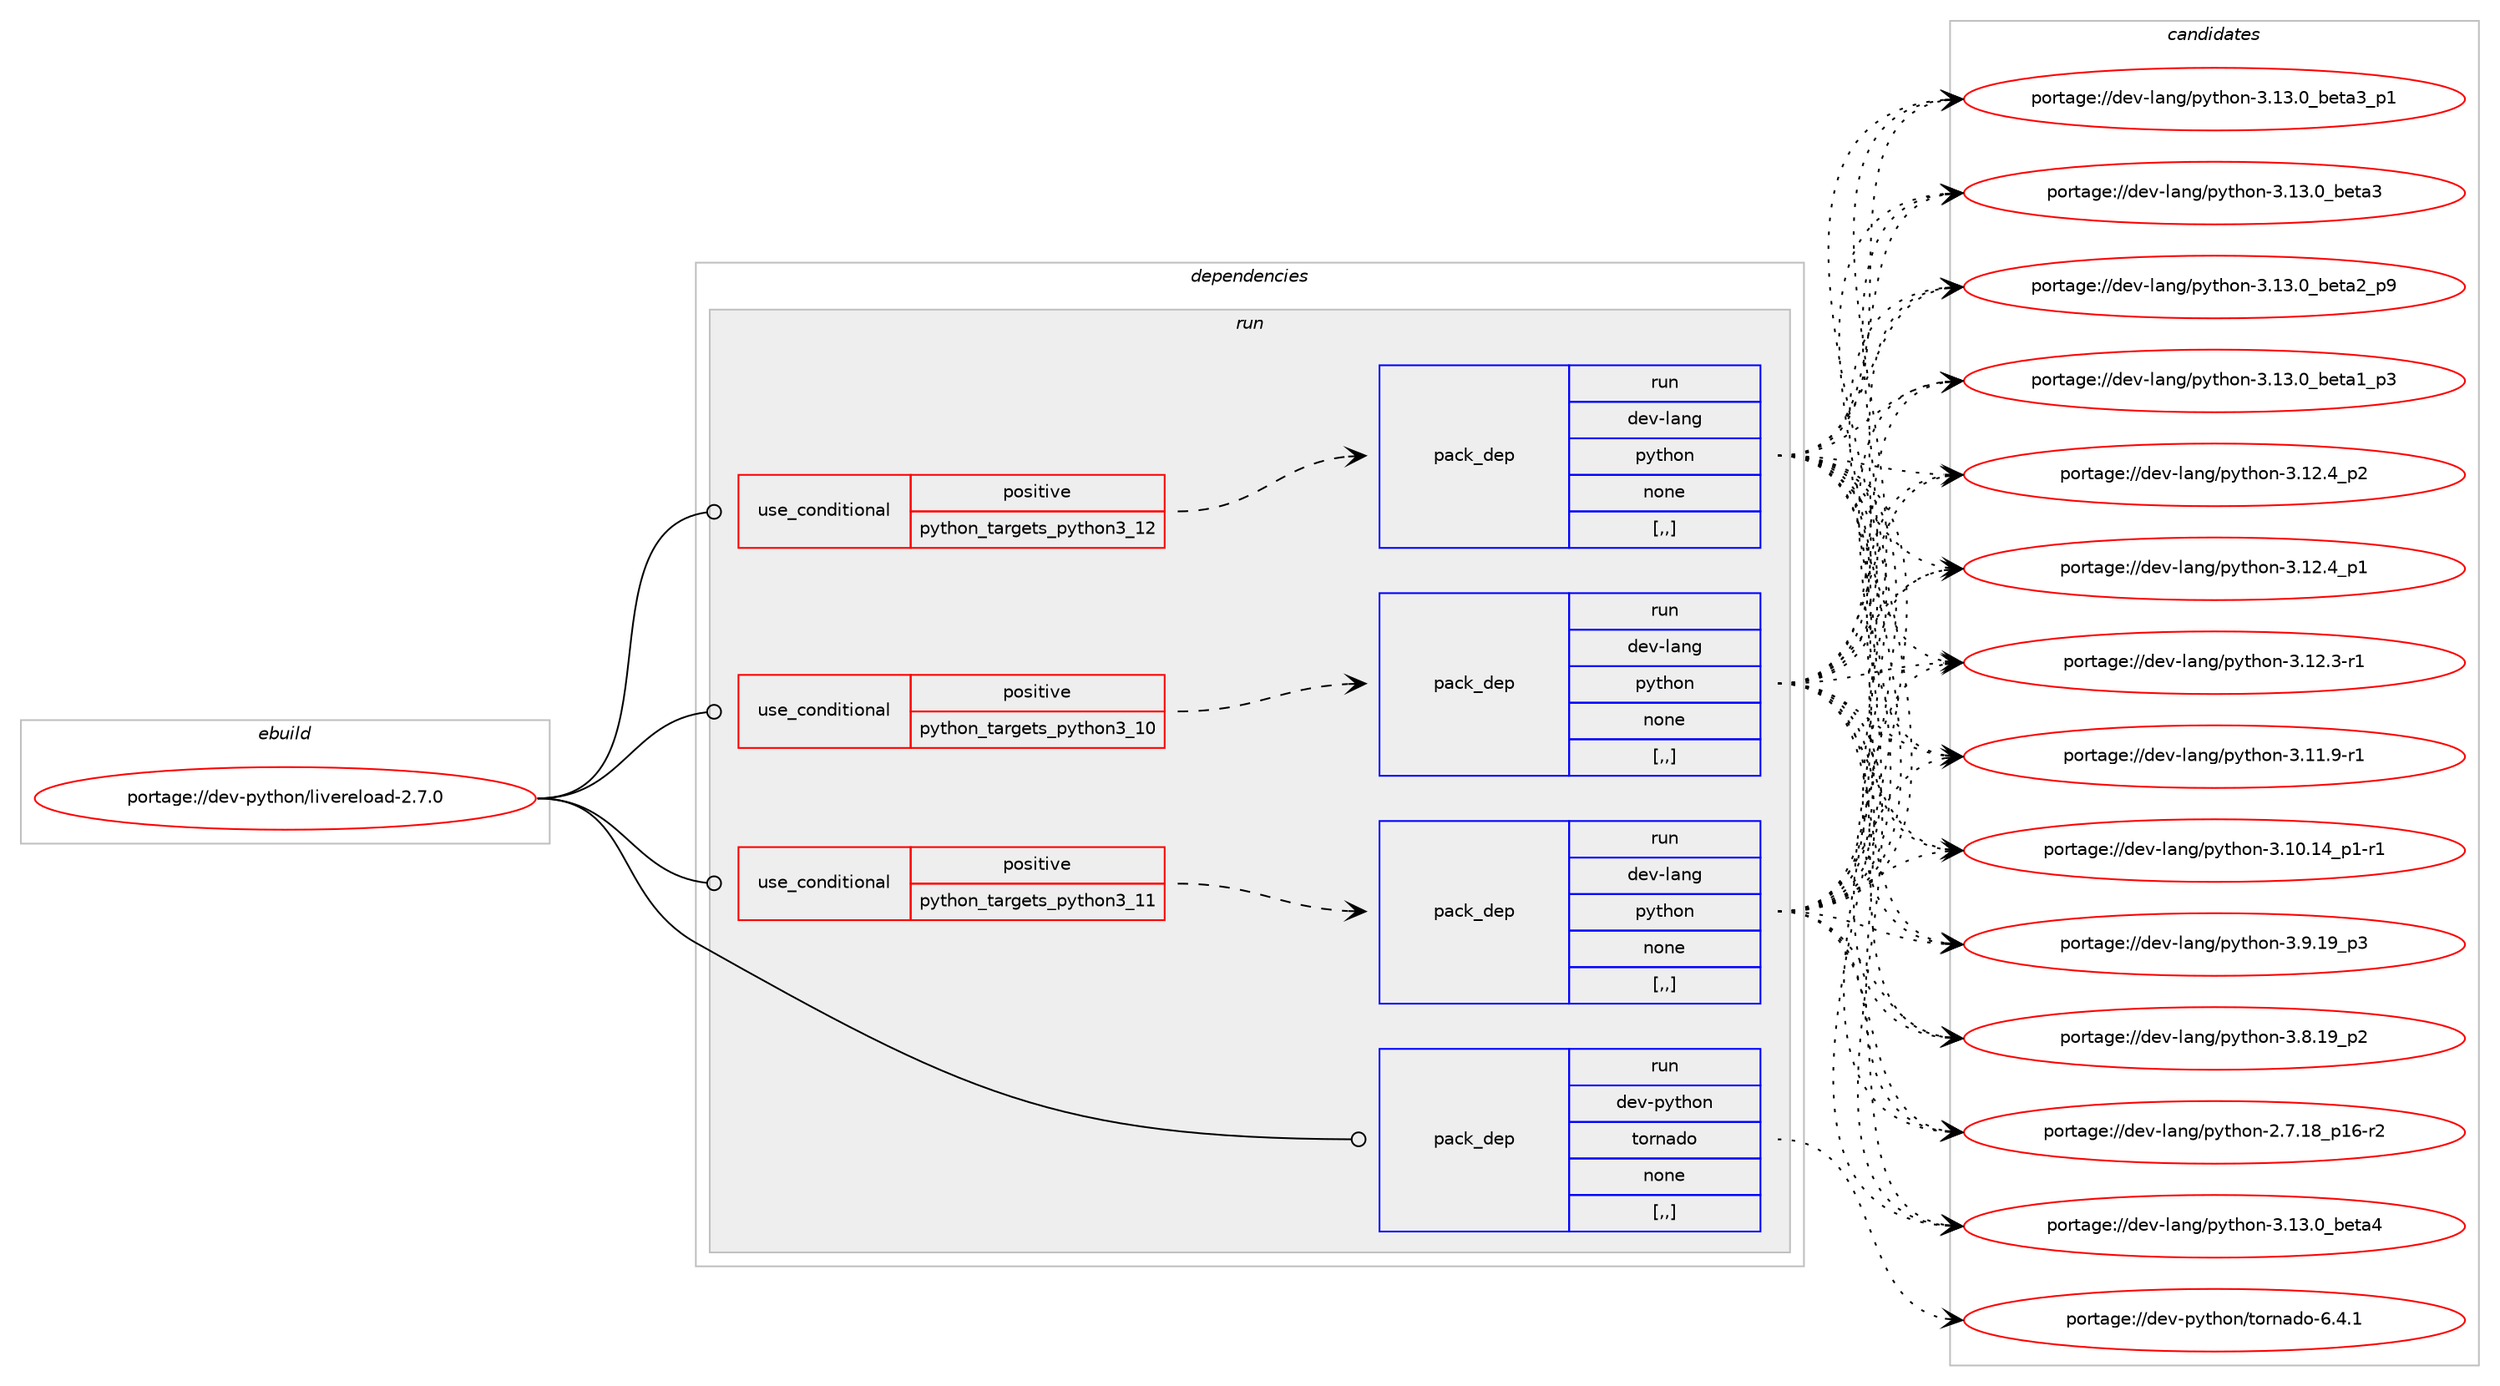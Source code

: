 digraph prolog {

# *************
# Graph options
# *************

newrank=true;
concentrate=true;
compound=true;
graph [rankdir=LR,fontname=Helvetica,fontsize=10,ranksep=1.5];#, ranksep=2.5, nodesep=0.2];
edge  [arrowhead=vee];
node  [fontname=Helvetica,fontsize=10];

# **********
# The ebuild
# **********

subgraph cluster_leftcol {
color=gray;
label=<<i>ebuild</i>>;
id [label="portage://dev-python/livereload-2.7.0", color=red, width=4, href="../dev-python/livereload-2.7.0.svg"];
}

# ****************
# The dependencies
# ****************

subgraph cluster_midcol {
color=gray;
label=<<i>dependencies</i>>;
subgraph cluster_compile {
fillcolor="#eeeeee";
style=filled;
label=<<i>compile</i>>;
}
subgraph cluster_compileandrun {
fillcolor="#eeeeee";
style=filled;
label=<<i>compile and run</i>>;
}
subgraph cluster_run {
fillcolor="#eeeeee";
style=filled;
label=<<i>run</i>>;
subgraph cond34509 {
dependency150573 [label=<<TABLE BORDER="0" CELLBORDER="1" CELLSPACING="0" CELLPADDING="4"><TR><TD ROWSPAN="3" CELLPADDING="10">use_conditional</TD></TR><TR><TD>positive</TD></TR><TR><TD>python_targets_python3_10</TD></TR></TABLE>>, shape=none, color=red];
subgraph pack114815 {
dependency150574 [label=<<TABLE BORDER="0" CELLBORDER="1" CELLSPACING="0" CELLPADDING="4" WIDTH="220"><TR><TD ROWSPAN="6" CELLPADDING="30">pack_dep</TD></TR><TR><TD WIDTH="110">run</TD></TR><TR><TD>dev-lang</TD></TR><TR><TD>python</TD></TR><TR><TD>none</TD></TR><TR><TD>[,,]</TD></TR></TABLE>>, shape=none, color=blue];
}
dependency150573:e -> dependency150574:w [weight=20,style="dashed",arrowhead="vee"];
}
id:e -> dependency150573:w [weight=20,style="solid",arrowhead="odot"];
subgraph cond34510 {
dependency150575 [label=<<TABLE BORDER="0" CELLBORDER="1" CELLSPACING="0" CELLPADDING="4"><TR><TD ROWSPAN="3" CELLPADDING="10">use_conditional</TD></TR><TR><TD>positive</TD></TR><TR><TD>python_targets_python3_11</TD></TR></TABLE>>, shape=none, color=red];
subgraph pack114816 {
dependency150576 [label=<<TABLE BORDER="0" CELLBORDER="1" CELLSPACING="0" CELLPADDING="4" WIDTH="220"><TR><TD ROWSPAN="6" CELLPADDING="30">pack_dep</TD></TR><TR><TD WIDTH="110">run</TD></TR><TR><TD>dev-lang</TD></TR><TR><TD>python</TD></TR><TR><TD>none</TD></TR><TR><TD>[,,]</TD></TR></TABLE>>, shape=none, color=blue];
}
dependency150575:e -> dependency150576:w [weight=20,style="dashed",arrowhead="vee"];
}
id:e -> dependency150575:w [weight=20,style="solid",arrowhead="odot"];
subgraph cond34511 {
dependency150577 [label=<<TABLE BORDER="0" CELLBORDER="1" CELLSPACING="0" CELLPADDING="4"><TR><TD ROWSPAN="3" CELLPADDING="10">use_conditional</TD></TR><TR><TD>positive</TD></TR><TR><TD>python_targets_python3_12</TD></TR></TABLE>>, shape=none, color=red];
subgraph pack114817 {
dependency150578 [label=<<TABLE BORDER="0" CELLBORDER="1" CELLSPACING="0" CELLPADDING="4" WIDTH="220"><TR><TD ROWSPAN="6" CELLPADDING="30">pack_dep</TD></TR><TR><TD WIDTH="110">run</TD></TR><TR><TD>dev-lang</TD></TR><TR><TD>python</TD></TR><TR><TD>none</TD></TR><TR><TD>[,,]</TD></TR></TABLE>>, shape=none, color=blue];
}
dependency150577:e -> dependency150578:w [weight=20,style="dashed",arrowhead="vee"];
}
id:e -> dependency150577:w [weight=20,style="solid",arrowhead="odot"];
subgraph pack114818 {
dependency150579 [label=<<TABLE BORDER="0" CELLBORDER="1" CELLSPACING="0" CELLPADDING="4" WIDTH="220"><TR><TD ROWSPAN="6" CELLPADDING="30">pack_dep</TD></TR><TR><TD WIDTH="110">run</TD></TR><TR><TD>dev-python</TD></TR><TR><TD>tornado</TD></TR><TR><TD>none</TD></TR><TR><TD>[,,]</TD></TR></TABLE>>, shape=none, color=blue];
}
id:e -> dependency150579:w [weight=20,style="solid",arrowhead="odot"];
}
}

# **************
# The candidates
# **************

subgraph cluster_choices {
rank=same;
color=gray;
label=<<i>candidates</i>>;

subgraph choice114815 {
color=black;
nodesep=1;
choice1001011184510897110103471121211161041111104551464951464895981011169752 [label="portage://dev-lang/python-3.13.0_beta4", color=red, width=4,href="../dev-lang/python-3.13.0_beta4.svg"];
choice10010111845108971101034711212111610411111045514649514648959810111697519511249 [label="portage://dev-lang/python-3.13.0_beta3_p1", color=red, width=4,href="../dev-lang/python-3.13.0_beta3_p1.svg"];
choice1001011184510897110103471121211161041111104551464951464895981011169751 [label="portage://dev-lang/python-3.13.0_beta3", color=red, width=4,href="../dev-lang/python-3.13.0_beta3.svg"];
choice10010111845108971101034711212111610411111045514649514648959810111697509511257 [label="portage://dev-lang/python-3.13.0_beta2_p9", color=red, width=4,href="../dev-lang/python-3.13.0_beta2_p9.svg"];
choice10010111845108971101034711212111610411111045514649514648959810111697499511251 [label="portage://dev-lang/python-3.13.0_beta1_p3", color=red, width=4,href="../dev-lang/python-3.13.0_beta1_p3.svg"];
choice100101118451089711010347112121116104111110455146495046529511250 [label="portage://dev-lang/python-3.12.4_p2", color=red, width=4,href="../dev-lang/python-3.12.4_p2.svg"];
choice100101118451089711010347112121116104111110455146495046529511249 [label="portage://dev-lang/python-3.12.4_p1", color=red, width=4,href="../dev-lang/python-3.12.4_p1.svg"];
choice100101118451089711010347112121116104111110455146495046514511449 [label="portage://dev-lang/python-3.12.3-r1", color=red, width=4,href="../dev-lang/python-3.12.3-r1.svg"];
choice100101118451089711010347112121116104111110455146494946574511449 [label="portage://dev-lang/python-3.11.9-r1", color=red, width=4,href="../dev-lang/python-3.11.9-r1.svg"];
choice100101118451089711010347112121116104111110455146494846495295112494511449 [label="portage://dev-lang/python-3.10.14_p1-r1", color=red, width=4,href="../dev-lang/python-3.10.14_p1-r1.svg"];
choice100101118451089711010347112121116104111110455146574649579511251 [label="portage://dev-lang/python-3.9.19_p3", color=red, width=4,href="../dev-lang/python-3.9.19_p3.svg"];
choice100101118451089711010347112121116104111110455146564649579511250 [label="portage://dev-lang/python-3.8.19_p2", color=red, width=4,href="../dev-lang/python-3.8.19_p2.svg"];
choice100101118451089711010347112121116104111110455046554649569511249544511450 [label="portage://dev-lang/python-2.7.18_p16-r2", color=red, width=4,href="../dev-lang/python-2.7.18_p16-r2.svg"];
dependency150574:e -> choice1001011184510897110103471121211161041111104551464951464895981011169752:w [style=dotted,weight="100"];
dependency150574:e -> choice10010111845108971101034711212111610411111045514649514648959810111697519511249:w [style=dotted,weight="100"];
dependency150574:e -> choice1001011184510897110103471121211161041111104551464951464895981011169751:w [style=dotted,weight="100"];
dependency150574:e -> choice10010111845108971101034711212111610411111045514649514648959810111697509511257:w [style=dotted,weight="100"];
dependency150574:e -> choice10010111845108971101034711212111610411111045514649514648959810111697499511251:w [style=dotted,weight="100"];
dependency150574:e -> choice100101118451089711010347112121116104111110455146495046529511250:w [style=dotted,weight="100"];
dependency150574:e -> choice100101118451089711010347112121116104111110455146495046529511249:w [style=dotted,weight="100"];
dependency150574:e -> choice100101118451089711010347112121116104111110455146495046514511449:w [style=dotted,weight="100"];
dependency150574:e -> choice100101118451089711010347112121116104111110455146494946574511449:w [style=dotted,weight="100"];
dependency150574:e -> choice100101118451089711010347112121116104111110455146494846495295112494511449:w [style=dotted,weight="100"];
dependency150574:e -> choice100101118451089711010347112121116104111110455146574649579511251:w [style=dotted,weight="100"];
dependency150574:e -> choice100101118451089711010347112121116104111110455146564649579511250:w [style=dotted,weight="100"];
dependency150574:e -> choice100101118451089711010347112121116104111110455046554649569511249544511450:w [style=dotted,weight="100"];
}
subgraph choice114816 {
color=black;
nodesep=1;
choice1001011184510897110103471121211161041111104551464951464895981011169752 [label="portage://dev-lang/python-3.13.0_beta4", color=red, width=4,href="../dev-lang/python-3.13.0_beta4.svg"];
choice10010111845108971101034711212111610411111045514649514648959810111697519511249 [label="portage://dev-lang/python-3.13.0_beta3_p1", color=red, width=4,href="../dev-lang/python-3.13.0_beta3_p1.svg"];
choice1001011184510897110103471121211161041111104551464951464895981011169751 [label="portage://dev-lang/python-3.13.0_beta3", color=red, width=4,href="../dev-lang/python-3.13.0_beta3.svg"];
choice10010111845108971101034711212111610411111045514649514648959810111697509511257 [label="portage://dev-lang/python-3.13.0_beta2_p9", color=red, width=4,href="../dev-lang/python-3.13.0_beta2_p9.svg"];
choice10010111845108971101034711212111610411111045514649514648959810111697499511251 [label="portage://dev-lang/python-3.13.0_beta1_p3", color=red, width=4,href="../dev-lang/python-3.13.0_beta1_p3.svg"];
choice100101118451089711010347112121116104111110455146495046529511250 [label="portage://dev-lang/python-3.12.4_p2", color=red, width=4,href="../dev-lang/python-3.12.4_p2.svg"];
choice100101118451089711010347112121116104111110455146495046529511249 [label="portage://dev-lang/python-3.12.4_p1", color=red, width=4,href="../dev-lang/python-3.12.4_p1.svg"];
choice100101118451089711010347112121116104111110455146495046514511449 [label="portage://dev-lang/python-3.12.3-r1", color=red, width=4,href="../dev-lang/python-3.12.3-r1.svg"];
choice100101118451089711010347112121116104111110455146494946574511449 [label="portage://dev-lang/python-3.11.9-r1", color=red, width=4,href="../dev-lang/python-3.11.9-r1.svg"];
choice100101118451089711010347112121116104111110455146494846495295112494511449 [label="portage://dev-lang/python-3.10.14_p1-r1", color=red, width=4,href="../dev-lang/python-3.10.14_p1-r1.svg"];
choice100101118451089711010347112121116104111110455146574649579511251 [label="portage://dev-lang/python-3.9.19_p3", color=red, width=4,href="../dev-lang/python-3.9.19_p3.svg"];
choice100101118451089711010347112121116104111110455146564649579511250 [label="portage://dev-lang/python-3.8.19_p2", color=red, width=4,href="../dev-lang/python-3.8.19_p2.svg"];
choice100101118451089711010347112121116104111110455046554649569511249544511450 [label="portage://dev-lang/python-2.7.18_p16-r2", color=red, width=4,href="../dev-lang/python-2.7.18_p16-r2.svg"];
dependency150576:e -> choice1001011184510897110103471121211161041111104551464951464895981011169752:w [style=dotted,weight="100"];
dependency150576:e -> choice10010111845108971101034711212111610411111045514649514648959810111697519511249:w [style=dotted,weight="100"];
dependency150576:e -> choice1001011184510897110103471121211161041111104551464951464895981011169751:w [style=dotted,weight="100"];
dependency150576:e -> choice10010111845108971101034711212111610411111045514649514648959810111697509511257:w [style=dotted,weight="100"];
dependency150576:e -> choice10010111845108971101034711212111610411111045514649514648959810111697499511251:w [style=dotted,weight="100"];
dependency150576:e -> choice100101118451089711010347112121116104111110455146495046529511250:w [style=dotted,weight="100"];
dependency150576:e -> choice100101118451089711010347112121116104111110455146495046529511249:w [style=dotted,weight="100"];
dependency150576:e -> choice100101118451089711010347112121116104111110455146495046514511449:w [style=dotted,weight="100"];
dependency150576:e -> choice100101118451089711010347112121116104111110455146494946574511449:w [style=dotted,weight="100"];
dependency150576:e -> choice100101118451089711010347112121116104111110455146494846495295112494511449:w [style=dotted,weight="100"];
dependency150576:e -> choice100101118451089711010347112121116104111110455146574649579511251:w [style=dotted,weight="100"];
dependency150576:e -> choice100101118451089711010347112121116104111110455146564649579511250:w [style=dotted,weight="100"];
dependency150576:e -> choice100101118451089711010347112121116104111110455046554649569511249544511450:w [style=dotted,weight="100"];
}
subgraph choice114817 {
color=black;
nodesep=1;
choice1001011184510897110103471121211161041111104551464951464895981011169752 [label="portage://dev-lang/python-3.13.0_beta4", color=red, width=4,href="../dev-lang/python-3.13.0_beta4.svg"];
choice10010111845108971101034711212111610411111045514649514648959810111697519511249 [label="portage://dev-lang/python-3.13.0_beta3_p1", color=red, width=4,href="../dev-lang/python-3.13.0_beta3_p1.svg"];
choice1001011184510897110103471121211161041111104551464951464895981011169751 [label="portage://dev-lang/python-3.13.0_beta3", color=red, width=4,href="../dev-lang/python-3.13.0_beta3.svg"];
choice10010111845108971101034711212111610411111045514649514648959810111697509511257 [label="portage://dev-lang/python-3.13.0_beta2_p9", color=red, width=4,href="../dev-lang/python-3.13.0_beta2_p9.svg"];
choice10010111845108971101034711212111610411111045514649514648959810111697499511251 [label="portage://dev-lang/python-3.13.0_beta1_p3", color=red, width=4,href="../dev-lang/python-3.13.0_beta1_p3.svg"];
choice100101118451089711010347112121116104111110455146495046529511250 [label="portage://dev-lang/python-3.12.4_p2", color=red, width=4,href="../dev-lang/python-3.12.4_p2.svg"];
choice100101118451089711010347112121116104111110455146495046529511249 [label="portage://dev-lang/python-3.12.4_p1", color=red, width=4,href="../dev-lang/python-3.12.4_p1.svg"];
choice100101118451089711010347112121116104111110455146495046514511449 [label="portage://dev-lang/python-3.12.3-r1", color=red, width=4,href="../dev-lang/python-3.12.3-r1.svg"];
choice100101118451089711010347112121116104111110455146494946574511449 [label="portage://dev-lang/python-3.11.9-r1", color=red, width=4,href="../dev-lang/python-3.11.9-r1.svg"];
choice100101118451089711010347112121116104111110455146494846495295112494511449 [label="portage://dev-lang/python-3.10.14_p1-r1", color=red, width=4,href="../dev-lang/python-3.10.14_p1-r1.svg"];
choice100101118451089711010347112121116104111110455146574649579511251 [label="portage://dev-lang/python-3.9.19_p3", color=red, width=4,href="../dev-lang/python-3.9.19_p3.svg"];
choice100101118451089711010347112121116104111110455146564649579511250 [label="portage://dev-lang/python-3.8.19_p2", color=red, width=4,href="../dev-lang/python-3.8.19_p2.svg"];
choice100101118451089711010347112121116104111110455046554649569511249544511450 [label="portage://dev-lang/python-2.7.18_p16-r2", color=red, width=4,href="../dev-lang/python-2.7.18_p16-r2.svg"];
dependency150578:e -> choice1001011184510897110103471121211161041111104551464951464895981011169752:w [style=dotted,weight="100"];
dependency150578:e -> choice10010111845108971101034711212111610411111045514649514648959810111697519511249:w [style=dotted,weight="100"];
dependency150578:e -> choice1001011184510897110103471121211161041111104551464951464895981011169751:w [style=dotted,weight="100"];
dependency150578:e -> choice10010111845108971101034711212111610411111045514649514648959810111697509511257:w [style=dotted,weight="100"];
dependency150578:e -> choice10010111845108971101034711212111610411111045514649514648959810111697499511251:w [style=dotted,weight="100"];
dependency150578:e -> choice100101118451089711010347112121116104111110455146495046529511250:w [style=dotted,weight="100"];
dependency150578:e -> choice100101118451089711010347112121116104111110455146495046529511249:w [style=dotted,weight="100"];
dependency150578:e -> choice100101118451089711010347112121116104111110455146495046514511449:w [style=dotted,weight="100"];
dependency150578:e -> choice100101118451089711010347112121116104111110455146494946574511449:w [style=dotted,weight="100"];
dependency150578:e -> choice100101118451089711010347112121116104111110455146494846495295112494511449:w [style=dotted,weight="100"];
dependency150578:e -> choice100101118451089711010347112121116104111110455146574649579511251:w [style=dotted,weight="100"];
dependency150578:e -> choice100101118451089711010347112121116104111110455146564649579511250:w [style=dotted,weight="100"];
dependency150578:e -> choice100101118451089711010347112121116104111110455046554649569511249544511450:w [style=dotted,weight="100"];
}
subgraph choice114818 {
color=black;
nodesep=1;
choice100101118451121211161041111104711611111411097100111455446524649 [label="portage://dev-python/tornado-6.4.1", color=red, width=4,href="../dev-python/tornado-6.4.1.svg"];
dependency150579:e -> choice100101118451121211161041111104711611111411097100111455446524649:w [style=dotted,weight="100"];
}
}

}
